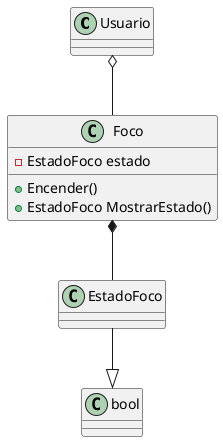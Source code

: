 @startuml diagrama

class Usuario
class Foco {
    -EstadoFoco estado
    +Encender()
    +EstadoFoco MostrarEstado()

}

class EstadoFoco

Usuario o-- Foco
Foco *-- EstadoFoco 
EstadoFoco --|> bool


@enduml